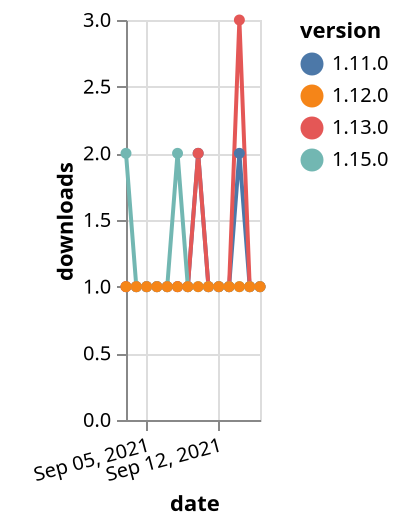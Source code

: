 {"$schema": "https://vega.github.io/schema/vega-lite/v5.json", "description": "A simple bar chart with embedded data.", "data": {"values": [{"date": "2021-09-03", "total": 216, "delta": 1, "version": "1.11.0"}, {"date": "2021-09-04", "total": 217, "delta": 1, "version": "1.11.0"}, {"date": "2021-09-05", "total": 218, "delta": 1, "version": "1.11.0"}, {"date": "2021-09-06", "total": 219, "delta": 1, "version": "1.11.0"}, {"date": "2021-09-07", "total": 220, "delta": 1, "version": "1.11.0"}, {"date": "2021-09-08", "total": 221, "delta": 1, "version": "1.11.0"}, {"date": "2021-09-09", "total": 222, "delta": 1, "version": "1.11.0"}, {"date": "2021-09-10", "total": 224, "delta": 2, "version": "1.11.0"}, {"date": "2021-09-11", "total": 225, "delta": 1, "version": "1.11.0"}, {"date": "2021-09-12", "total": 226, "delta": 1, "version": "1.11.0"}, {"date": "2021-09-13", "total": 227, "delta": 1, "version": "1.11.0"}, {"date": "2021-09-14", "total": 229, "delta": 2, "version": "1.11.0"}, {"date": "2021-09-15", "total": 230, "delta": 1, "version": "1.11.0"}, {"date": "2021-09-16", "total": 231, "delta": 1, "version": "1.11.0"}, {"date": "2021-09-03", "total": 317, "delta": 1, "version": "1.13.0"}, {"date": "2021-09-04", "total": 318, "delta": 1, "version": "1.13.0"}, {"date": "2021-09-05", "total": 319, "delta": 1, "version": "1.13.0"}, {"date": "2021-09-06", "total": 320, "delta": 1, "version": "1.13.0"}, {"date": "2021-09-07", "total": 321, "delta": 1, "version": "1.13.0"}, {"date": "2021-09-08", "total": 322, "delta": 1, "version": "1.13.0"}, {"date": "2021-09-09", "total": 323, "delta": 1, "version": "1.13.0"}, {"date": "2021-09-10", "total": 325, "delta": 2, "version": "1.13.0"}, {"date": "2021-09-11", "total": 326, "delta": 1, "version": "1.13.0"}, {"date": "2021-09-12", "total": 327, "delta": 1, "version": "1.13.0"}, {"date": "2021-09-13", "total": 328, "delta": 1, "version": "1.13.0"}, {"date": "2021-09-14", "total": 331, "delta": 3, "version": "1.13.0"}, {"date": "2021-09-15", "total": 332, "delta": 1, "version": "1.13.0"}, {"date": "2021-09-16", "total": 333, "delta": 1, "version": "1.13.0"}, {"date": "2021-09-03", "total": 113, "delta": 2, "version": "1.15.0"}, {"date": "2021-09-04", "total": 114, "delta": 1, "version": "1.15.0"}, {"date": "2021-09-05", "total": 115, "delta": 1, "version": "1.15.0"}, {"date": "2021-09-06", "total": 116, "delta": 1, "version": "1.15.0"}, {"date": "2021-09-07", "total": 117, "delta": 1, "version": "1.15.0"}, {"date": "2021-09-08", "total": 119, "delta": 2, "version": "1.15.0"}, {"date": "2021-09-09", "total": 120, "delta": 1, "version": "1.15.0"}, {"date": "2021-09-10", "total": 121, "delta": 1, "version": "1.15.0"}, {"date": "2021-09-11", "total": 122, "delta": 1, "version": "1.15.0"}, {"date": "2021-09-12", "total": 123, "delta": 1, "version": "1.15.0"}, {"date": "2021-09-13", "total": 124, "delta": 1, "version": "1.15.0"}, {"date": "2021-09-14", "total": 125, "delta": 1, "version": "1.15.0"}, {"date": "2021-09-15", "total": 126, "delta": 1, "version": "1.15.0"}, {"date": "2021-09-16", "total": 127, "delta": 1, "version": "1.15.0"}, {"date": "2021-09-03", "total": 171, "delta": 1, "version": "1.12.0"}, {"date": "2021-09-04", "total": 172, "delta": 1, "version": "1.12.0"}, {"date": "2021-09-05", "total": 173, "delta": 1, "version": "1.12.0"}, {"date": "2021-09-06", "total": 174, "delta": 1, "version": "1.12.0"}, {"date": "2021-09-07", "total": 175, "delta": 1, "version": "1.12.0"}, {"date": "2021-09-08", "total": 176, "delta": 1, "version": "1.12.0"}, {"date": "2021-09-09", "total": 177, "delta": 1, "version": "1.12.0"}, {"date": "2021-09-10", "total": 178, "delta": 1, "version": "1.12.0"}, {"date": "2021-09-11", "total": 179, "delta": 1, "version": "1.12.0"}, {"date": "2021-09-12", "total": 180, "delta": 1, "version": "1.12.0"}, {"date": "2021-09-13", "total": 181, "delta": 1, "version": "1.12.0"}, {"date": "2021-09-14", "total": 182, "delta": 1, "version": "1.12.0"}, {"date": "2021-09-15", "total": 183, "delta": 1, "version": "1.12.0"}, {"date": "2021-09-16", "total": 184, "delta": 1, "version": "1.12.0"}]}, "width": "container", "mark": {"type": "line", "point": {"filled": true}}, "encoding": {"x": {"field": "date", "type": "temporal", "timeUnit": "yearmonthdate", "title": "date", "axis": {"labelAngle": -15}}, "y": {"field": "delta", "type": "quantitative", "title": "downloads"}, "color": {"field": "version", "type": "nominal"}, "tooltip": {"field": "delta"}}}